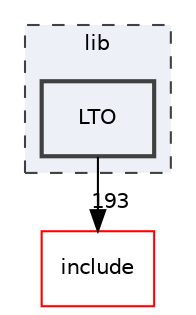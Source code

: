 digraph "lib/LTO"
{
 // LATEX_PDF_SIZE
  bgcolor="transparent";
  edge [fontname="Helvetica",fontsize="10",labelfontname="Helvetica",labelfontsize="10"];
  node [fontname="Helvetica",fontsize="10",shape="box"];
  compound=true
  subgraph clusterdir_97aefd0d527b934f1d99a682da8fe6a9 {
    graph [ bgcolor="#edf0f7", pencolor="grey25", style="filled,dashed,", label="lib", fontname="Helvetica", fontsize="10", URL="dir_97aefd0d527b934f1d99a682da8fe6a9.html"]
  dir_ad87e26c65462b4e1d4596177d197ffa [label="LTO", style="filled,bold,", fillcolor="#edf0f7", color="grey25", URL="dir_ad87e26c65462b4e1d4596177d197ffa.html"];
  }
  dir_d44c64559bbebec7f509842c48db8b23 [label="include", style="", fillcolor="#edf0f7", color="red", URL="dir_d44c64559bbebec7f509842c48db8b23.html"];
  dir_ad87e26c65462b4e1d4596177d197ffa->dir_d44c64559bbebec7f509842c48db8b23 [headlabel="193", labeldistance=1.5 headhref="dir_000111_000082.html"];
}
